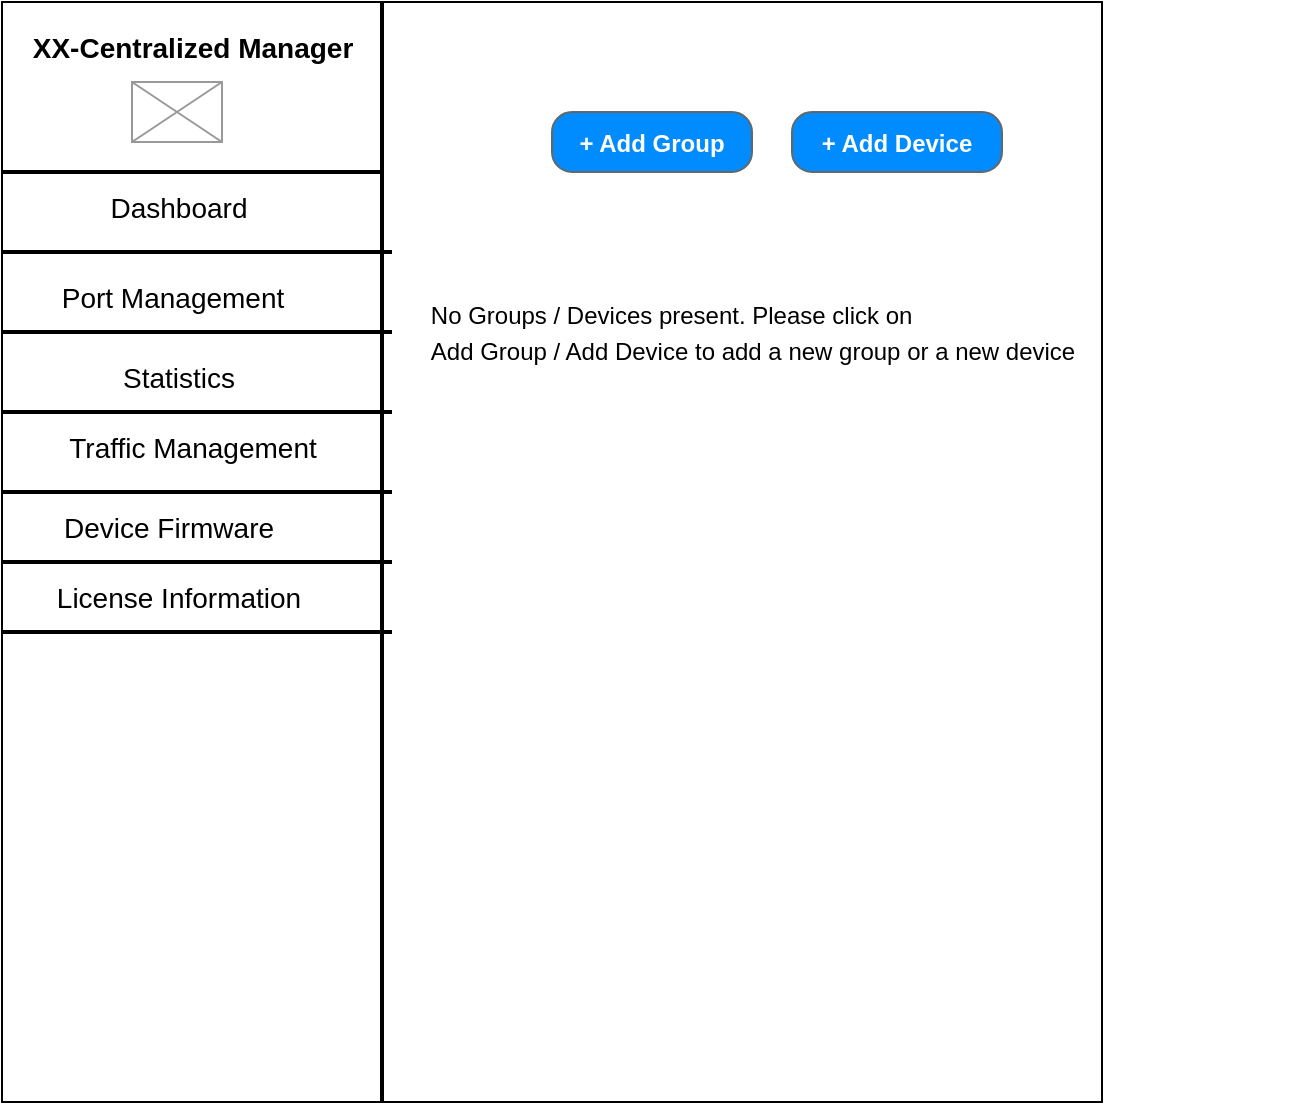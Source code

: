 <mxfile pages="1" version="11.2.8" type="github"><diagram id="sn-9j_OcsNQy57HCuWOb" name="Page-1"><mxGraphModel dx="1355" dy="774" grid="0" gridSize="11" guides="1" tooltips="1" connect="1" arrows="1" fold="1" page="1" pageScale="1" pageWidth="850" pageHeight="1100" math="0" shadow="0"><root><mxCell id="0"/><mxCell id="1" parent="0"/><mxCell id="PE4zFaRkGgG7ztI9a8qg-1" value="" style="whiteSpace=wrap;html=1;aspect=fixed;rounded=0;" vertex="1" parent="1"><mxGeometry x="75" y="50" width="550" height="550" as="geometry"/></mxCell><mxCell id="PE4zFaRkGgG7ztI9a8qg-5" value="" style="line;strokeWidth=2;direction=south;html=1;" vertex="1" parent="1"><mxGeometry x="260" y="50" width="10" height="550" as="geometry"/></mxCell><mxCell id="PE4zFaRkGgG7ztI9a8qg-7" value="" style="line;strokeWidth=2;html=1;" vertex="1" parent="1"><mxGeometry x="75" y="130" width="190" height="10" as="geometry"/></mxCell><mxCell id="PE4zFaRkGgG7ztI9a8qg-10" value="" style="verticalLabelPosition=bottom;shadow=0;dashed=0;align=center;html=1;verticalAlign=top;strokeWidth=1;shape=mxgraph.mockup.graphics.simpleIcon;strokeColor=#999999;fillColor=#ffffff;" vertex="1" parent="1"><mxGeometry x="140" y="90" width="45" height="30" as="geometry"/></mxCell><mxCell id="PE4zFaRkGgG7ztI9a8qg-11" value="&lt;font style=&quot;font-size: 14px&quot;&gt;XX-Centralized Manager&lt;/font&gt;" style="text;strokeColor=none;fillColor=none;html=1;fontSize=24;fontStyle=1;verticalAlign=middle;align=center;" vertex="1" parent="1"><mxGeometry x="120" y="50" width="100" height="40" as="geometry"/></mxCell><mxCell id="PE4zFaRkGgG7ztI9a8qg-12" value="&lt;font style=&quot;font-size: 12px&quot;&gt;+ Add Group&lt;/font&gt;" style="strokeWidth=1;shadow=0;dashed=0;align=center;html=1;shape=mxgraph.mockup.buttons.button;strokeColor=#666666;fontColor=#ffffff;mainText=;buttonStyle=round;fontSize=17;fontStyle=1;fillColor=#008cff;whiteSpace=wrap;" vertex="1" parent="1"><mxGeometry x="350" y="105" width="100" height="30" as="geometry"/></mxCell><mxCell id="PE4zFaRkGgG7ztI9a8qg-13" value="&lt;font style=&quot;font-size: 12px&quot;&gt;+ Add Device&lt;/font&gt;" style="strokeWidth=1;shadow=0;dashed=0;align=center;html=1;shape=mxgraph.mockup.buttons.button;strokeColor=#666666;fontColor=#ffffff;mainText=;buttonStyle=round;fontSize=17;fontStyle=1;fillColor=#008cff;whiteSpace=wrap;" vertex="1" parent="1"><mxGeometry x="470" y="105" width="105" height="30" as="geometry"/></mxCell><mxCell id="PE4zFaRkGgG7ztI9a8qg-15" value="" style="line;strokeWidth=2;html=1;" vertex="1" parent="1"><mxGeometry x="75" y="170" width="195" height="10" as="geometry"/></mxCell><mxCell id="PE4zFaRkGgG7ztI9a8qg-18" value="" style="line;strokeWidth=2;html=1;" vertex="1" parent="1"><mxGeometry x="75" y="210" width="195" height="10" as="geometry"/></mxCell><mxCell id="PE4zFaRkGgG7ztI9a8qg-19" value="" style="line;strokeWidth=2;html=1;" vertex="1" parent="1"><mxGeometry x="75" y="250" width="195" height="10" as="geometry"/></mxCell><mxCell id="PE4zFaRkGgG7ztI9a8qg-20" value="" style="line;strokeWidth=2;html=1;" vertex="1" parent="1"><mxGeometry x="75" y="290" width="195" height="10" as="geometry"/></mxCell><mxCell id="PE4zFaRkGgG7ztI9a8qg-21" value="" style="line;strokeWidth=2;html=1;" vertex="1" parent="1"><mxGeometry x="75" y="325" width="195" height="10" as="geometry"/></mxCell><mxCell id="PE4zFaRkGgG7ztI9a8qg-22" value="" style="line;strokeWidth=2;html=1;" vertex="1" parent="1"><mxGeometry x="75" y="360" width="195" height="10" as="geometry"/></mxCell><mxCell id="PE4zFaRkGgG7ztI9a8qg-23" value="&lt;span style=&quot;font-weight: normal&quot;&gt;&lt;font style=&quot;font-size: 14px&quot;&gt;Dashboard&lt;/font&gt;&lt;/span&gt;" style="text;strokeColor=none;fillColor=none;html=1;fontSize=24;fontStyle=1;verticalAlign=middle;align=center;" vertex="1" parent="1"><mxGeometry x="112.5" y="130" width="100" height="40" as="geometry"/></mxCell><mxCell id="PE4zFaRkGgG7ztI9a8qg-25" value="&lt;span style=&quot;font-weight: normal&quot;&gt;&lt;font style=&quot;font-size: 14px&quot;&gt;Port Management&lt;/font&gt;&lt;/span&gt;" style="text;strokeColor=none;fillColor=none;html=1;fontSize=24;fontStyle=1;verticalAlign=middle;align=center;" vertex="1" parent="1"><mxGeometry x="110" y="175" width="100" height="40" as="geometry"/></mxCell><mxCell id="PE4zFaRkGgG7ztI9a8qg-26" value="&lt;span style=&quot;font-weight: normal&quot;&gt;&lt;font style=&quot;font-size: 14px&quot;&gt;Statistics&lt;/font&gt;&lt;/span&gt;" style="text;strokeColor=none;fillColor=none;html=1;fontSize=24;fontStyle=1;verticalAlign=middle;align=center;" vertex="1" parent="1"><mxGeometry x="112.5" y="215" width="100" height="40" as="geometry"/></mxCell><mxCell id="PE4zFaRkGgG7ztI9a8qg-27" value="&lt;span style=&quot;font-weight: normal&quot;&gt;&lt;font style=&quot;font-size: 14px&quot;&gt;Traffic Management&lt;/font&gt;&lt;/span&gt;" style="text;strokeColor=none;fillColor=none;html=1;fontSize=24;fontStyle=1;verticalAlign=middle;align=center;" vertex="1" parent="1"><mxGeometry x="95" y="250" width="150" height="40" as="geometry"/></mxCell><mxCell id="PE4zFaRkGgG7ztI9a8qg-28" value="&lt;span style=&quot;font-weight: normal&quot;&gt;&lt;font style=&quot;font-size: 14px&quot;&gt;Device Firmware&lt;/font&gt;&lt;/span&gt;" style="text;strokeColor=none;fillColor=none;html=1;fontSize=24;fontStyle=1;verticalAlign=middle;align=center;" vertex="1" parent="1"><mxGeometry x="102.5" y="290" width="110" height="40" as="geometry"/></mxCell><mxCell id="PE4zFaRkGgG7ztI9a8qg-29" value="&lt;span style=&quot;font-weight: normal&quot;&gt;&lt;font style=&quot;font-size: 14px&quot;&gt;License Information&lt;/font&gt;&lt;/span&gt;" style="text;strokeColor=none;fillColor=none;html=1;fontSize=24;fontStyle=1;verticalAlign=middle;align=center;" vertex="1" parent="1"><mxGeometry x="97.5" y="325" width="130" height="40" as="geometry"/></mxCell><mxCell id="PE4zFaRkGgG7ztI9a8qg-34" value="&lt;div style=&quot;text-align: justify&quot;&gt;&lt;span style=&quot;font-size: 12px ; font-weight: normal&quot;&gt;No Groups / Devices present. Please click on&lt;/span&gt;&lt;/div&gt;&lt;span style=&quot;font-size: 12px ; font-weight: normal&quot;&gt;&lt;div style=&quot;text-align: justify&quot;&gt;&lt;span&gt;Add Group / Add Device&amp;nbsp;&lt;/span&gt;&lt;span&gt;to add a new group or a new device&lt;/span&gt;&lt;/div&gt;&lt;/span&gt;" style="text;strokeColor=none;fillColor=none;html=1;fontSize=24;fontStyle=1;verticalAlign=middle;align=center;" vertex="1" parent="1"><mxGeometry x="175" y="180" width="550" height="60" as="geometry"/></mxCell></root></mxGraphModel></diagram></mxfile>